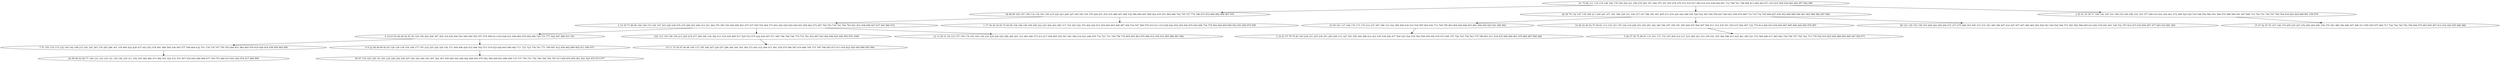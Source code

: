 digraph true_tree {
	"0" -> "1"
	"0" -> "2"
	"0" -> "3"
	"2" -> "4"
	"2" -> "5"
	"4" -> "6"
	"1" -> "7"
	"7" -> "8"
	"2" -> "9"
	"5" -> "10"
	"7" -> "11"
	"3" -> "12"
	"11" -> "13"
	"1" -> "14"
	"8" -> "15"
	"15" -> "16"
	"8" -> "17"
	"17" -> "18"
	"7" -> "19"
	"0" [label="61 75 86 111 118 119 148 169 178 189 204 221 259 279 283 351 369 375 397 455 476 479 512 518 527 590 619 633 638 644 661 712 788 791 798 808 813 824 843 871 910 915 928 936 942 944 957 962 989"];
	"1" [label="38 98 99 105 107 109 114 134 163 195 219 220 223 268 325 349 350 354 379 429 451 453 474 486 497 498 532 586 600 607 608 624 635 651 664 666 702 705 727 774 786 815 872 884 892 908 967 976"];
	"2" [label="26 36 70 132 147 179 180 211 250 261 271 301 306 328 331 336 337 347 380 381 401 405 413 416 424 442 490 505 528 542 543 546 550 627 640 641 659 674 689 714 718 732 765 800 827 830 852 869 886 956 961 963 968 982 987 998"];
	"3" [label="2 25 41 53 56 71 106 142 145 191 198 210 240 256 332 335 377 399 419 423 436 441 472 489 520 525 534 548 556 560 563 568 574 588 589 591 667 688 710 720 741 754 767 769 794 816 823 829 868 891 939 979"];
	"4" [label="23 65 101 117 166 170 173 175 212 237 287 308 310 342 389 409 434 510 539 587 603 636 713 768 785 803 804 820 849 853 881 898 909 925 941 969 992"];
	"5" [label="19 28 32 46 52 57 69 81 113 135 143 155 164 218 248 253 254 281 302 346 356 357 359 391 395 449 470 506 507 508 511 514 535 551 593 637 694 697 722 779 814 826 833 836 854 867 885 896 920 965 978 997"];
	"6" [label="3 16 21 47 78 79 83 165 230 231 235 236 251 265 299 313 327 353 358 394 398 412 421 435 439 456 477 504 523 524 530 540 558 559 650 670 673 695 707 726 745 758 763 775 789 801 811 818 835 840 860 861 879 882 887 890 948"];
	"7" [label="4 14 35 73 88 90 140 146 153 160 167 203 228 238 276 278 284 293 296 314 321 364 376 385 393 446 458 463 475 537 545 554 564 573 601 602 620 625 639 643 658 662 672 687 700 703 730 743 764 793 821 831 838 848 927 937 943 960 972"];
	"8" [label="6 18 43 63 64 66 82 87 93 129 190 202 206 307 309 319 430 450 503 509 549 555 557 578 598 613 618 628 631 649 660 678 684 690 729 733 777 822 847 866 931 951"];
	"9" [label="40 121 125 152 158 193 208 242 249 269 272 273 275 288 303 305 315 316 343 390 396 407 410 427 457 467 480 483 492 526 541 544 562 566 571 583 592 596 605 612 663 679 681 691 728 742 787 832 837 839 856 857 877 893 916 981 983"];
	"10" [label="5 20 37 50 72 80 91 131 161 171 172 187 200 214 217 233 298 323 333 339 341 355 384 388 415 425 461 485 521 572 585 606 617 683 692 738 748 757 760 762 773 778 792 810 825 846 888 894 900 947 954 971"];
	"11" [label="102 112 139 156 194 213 245 274 277 290 300 334 362 411 418 445 499 517 529 533 575 622 634 647 671 685 706 708 740 770 772 781 834 897 903 904 906 923 946 950 970 1000"];
	"12" [label="15 27 42 55 76 127 149 176 205 225 227 252 260 264 282 338 370 383 386 392 406 447 496 513 595 655 657 669 717 724 744 746 782 799 809 875 883 905 907 914 932 945 955 966 980"];
	"13" [label="10 11 33 54 67 94 96 100 137 185 186 207 229 257 289 294 344 345 348 372 403 432 466 471 491 538 579 580 597 616 686 704 715 795 796 855 873 913 918 922 929 949 988 993 996"];
	"14" [label="1 17 30 34 39 45 74 84 85 104 184 196 199 209 222 243 262 263 280 317 318 320 322 374 402 426 431 454 464 465 468 487 494 516 547 569 576 610 611 615 629 642 652 654 656 675 693 698 736 755 802 828 850 899 952 953 959 974 995"];
	"15" [label="7 51 103 110 115 122 144 162 188 215 241 247 267 270 285 286 361 378 400 422 428 437 443 452 478 481 488 500 536 565 577 594 604 632 701 734 735 747 759 783 844 851 864 865 878 919 926 934 938 958 964 990"];
	"16" [label="24 58 60 62 68 77 108 123 124 130 141 150 182 239 311 352 365 366 460 473 482 501 522 531 553 567 630 645 648 668 677 709 753 806 819 841 842 874 917 984 999"];
	"17" [label="8 9 22 48 49 89 92 95 126 136 138 154 168 177 197 232 255 326 329 330 371 404 408 420 433 484 502 515 519 623 626 665 680 682 711 723 725 739 761 771 780 807 812 859 862 889 902 911 940 975"];
	"18" [label="59 97 116 120 128 151 201 234 246 292 295 297 304 324 360 363 367 382 387 438 440 444 448 462 469 493 570 582 599 609 653 696 699 719 737 750 751 752 766 784 790 797 817 858 870 895 901 921 924 935 973 977"];
	"19" [label="12 13 29 31 44 133 157 159 174 181 183 192 216 224 226 244 258 266 291 312 340 368 373 414 417 459 495 552 561 581 584 614 621 646 676 716 721 731 749 756 776 805 845 863 876 880 912 930 933 985 986 991 994"];
}
